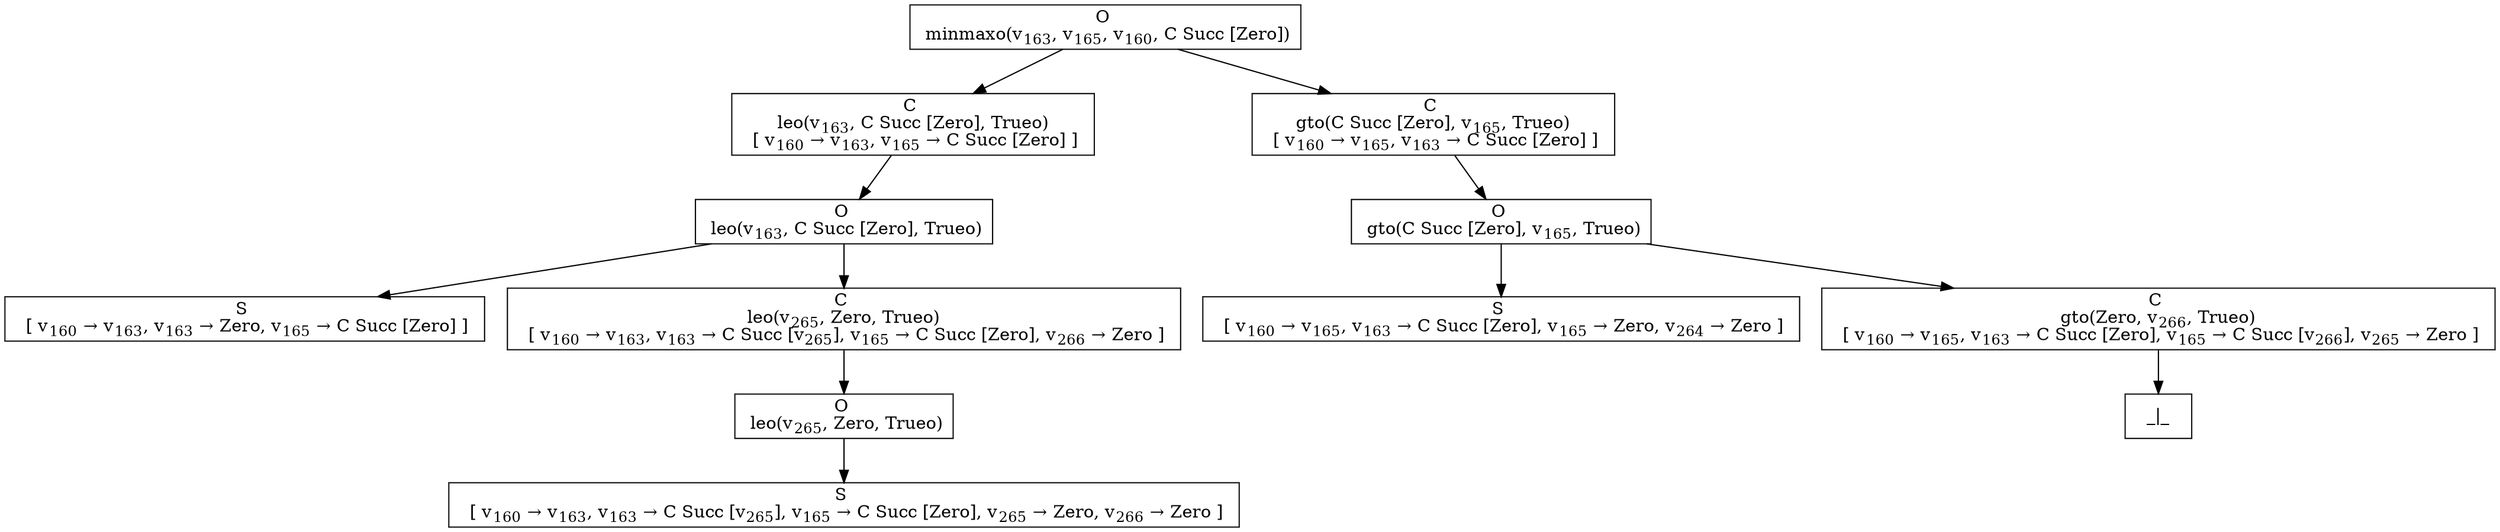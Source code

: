 digraph {
    graph [rankdir=TB
          ,bgcolor=transparent];
    node [shape=box
         ,fillcolor=white
         ,style=filled];
    0 [label=<O <BR/> minmaxo(v<SUB>163</SUB>, v<SUB>165</SUB>, v<SUB>160</SUB>, C Succ [Zero])>];
    1 [label=<C <BR/> leo(v<SUB>163</SUB>, C Succ [Zero], Trueo) <BR/>  [ v<SUB>160</SUB> &rarr; v<SUB>163</SUB>, v<SUB>165</SUB> &rarr; C Succ [Zero] ] >];
    2 [label=<C <BR/> gto(C Succ [Zero], v<SUB>165</SUB>, Trueo) <BR/>  [ v<SUB>160</SUB> &rarr; v<SUB>165</SUB>, v<SUB>163</SUB> &rarr; C Succ [Zero] ] >];
    3 [label=<O <BR/> leo(v<SUB>163</SUB>, C Succ [Zero], Trueo)>];
    4 [label=<S <BR/>  [ v<SUB>160</SUB> &rarr; v<SUB>163</SUB>, v<SUB>163</SUB> &rarr; Zero, v<SUB>165</SUB> &rarr; C Succ [Zero] ] >];
    5 [label=<C <BR/> leo(v<SUB>265</SUB>, Zero, Trueo) <BR/>  [ v<SUB>160</SUB> &rarr; v<SUB>163</SUB>, v<SUB>163</SUB> &rarr; C Succ [v<SUB>265</SUB>], v<SUB>165</SUB> &rarr; C Succ [Zero], v<SUB>266</SUB> &rarr; Zero ] >];
    6 [label=<O <BR/> leo(v<SUB>265</SUB>, Zero, Trueo)>];
    7 [label=<S <BR/>  [ v<SUB>160</SUB> &rarr; v<SUB>163</SUB>, v<SUB>163</SUB> &rarr; C Succ [v<SUB>265</SUB>], v<SUB>165</SUB> &rarr; C Succ [Zero], v<SUB>265</SUB> &rarr; Zero, v<SUB>266</SUB> &rarr; Zero ] >];
    8 [label=<O <BR/> gto(C Succ [Zero], v<SUB>165</SUB>, Trueo)>];
    9 [label=<S <BR/>  [ v<SUB>160</SUB> &rarr; v<SUB>165</SUB>, v<SUB>163</SUB> &rarr; C Succ [Zero], v<SUB>165</SUB> &rarr; Zero, v<SUB>264</SUB> &rarr; Zero ] >];
    10 [label=<C <BR/> gto(Zero, v<SUB>266</SUB>, Trueo) <BR/>  [ v<SUB>160</SUB> &rarr; v<SUB>165</SUB>, v<SUB>163</SUB> &rarr; C Succ [Zero], v<SUB>165</SUB> &rarr; C Succ [v<SUB>266</SUB>], v<SUB>265</SUB> &rarr; Zero ] >];
    11 [label=<_|_>];
    0 -> 1 [label=""];
    0 -> 2 [label=""];
    1 -> 3 [label=""];
    2 -> 8 [label=""];
    3 -> 4 [label=""];
    3 -> 5 [label=""];
    5 -> 6 [label=""];
    6 -> 7 [label=""];
    8 -> 9 [label=""];
    8 -> 10 [label=""];
    10 -> 11 [label=""];
}